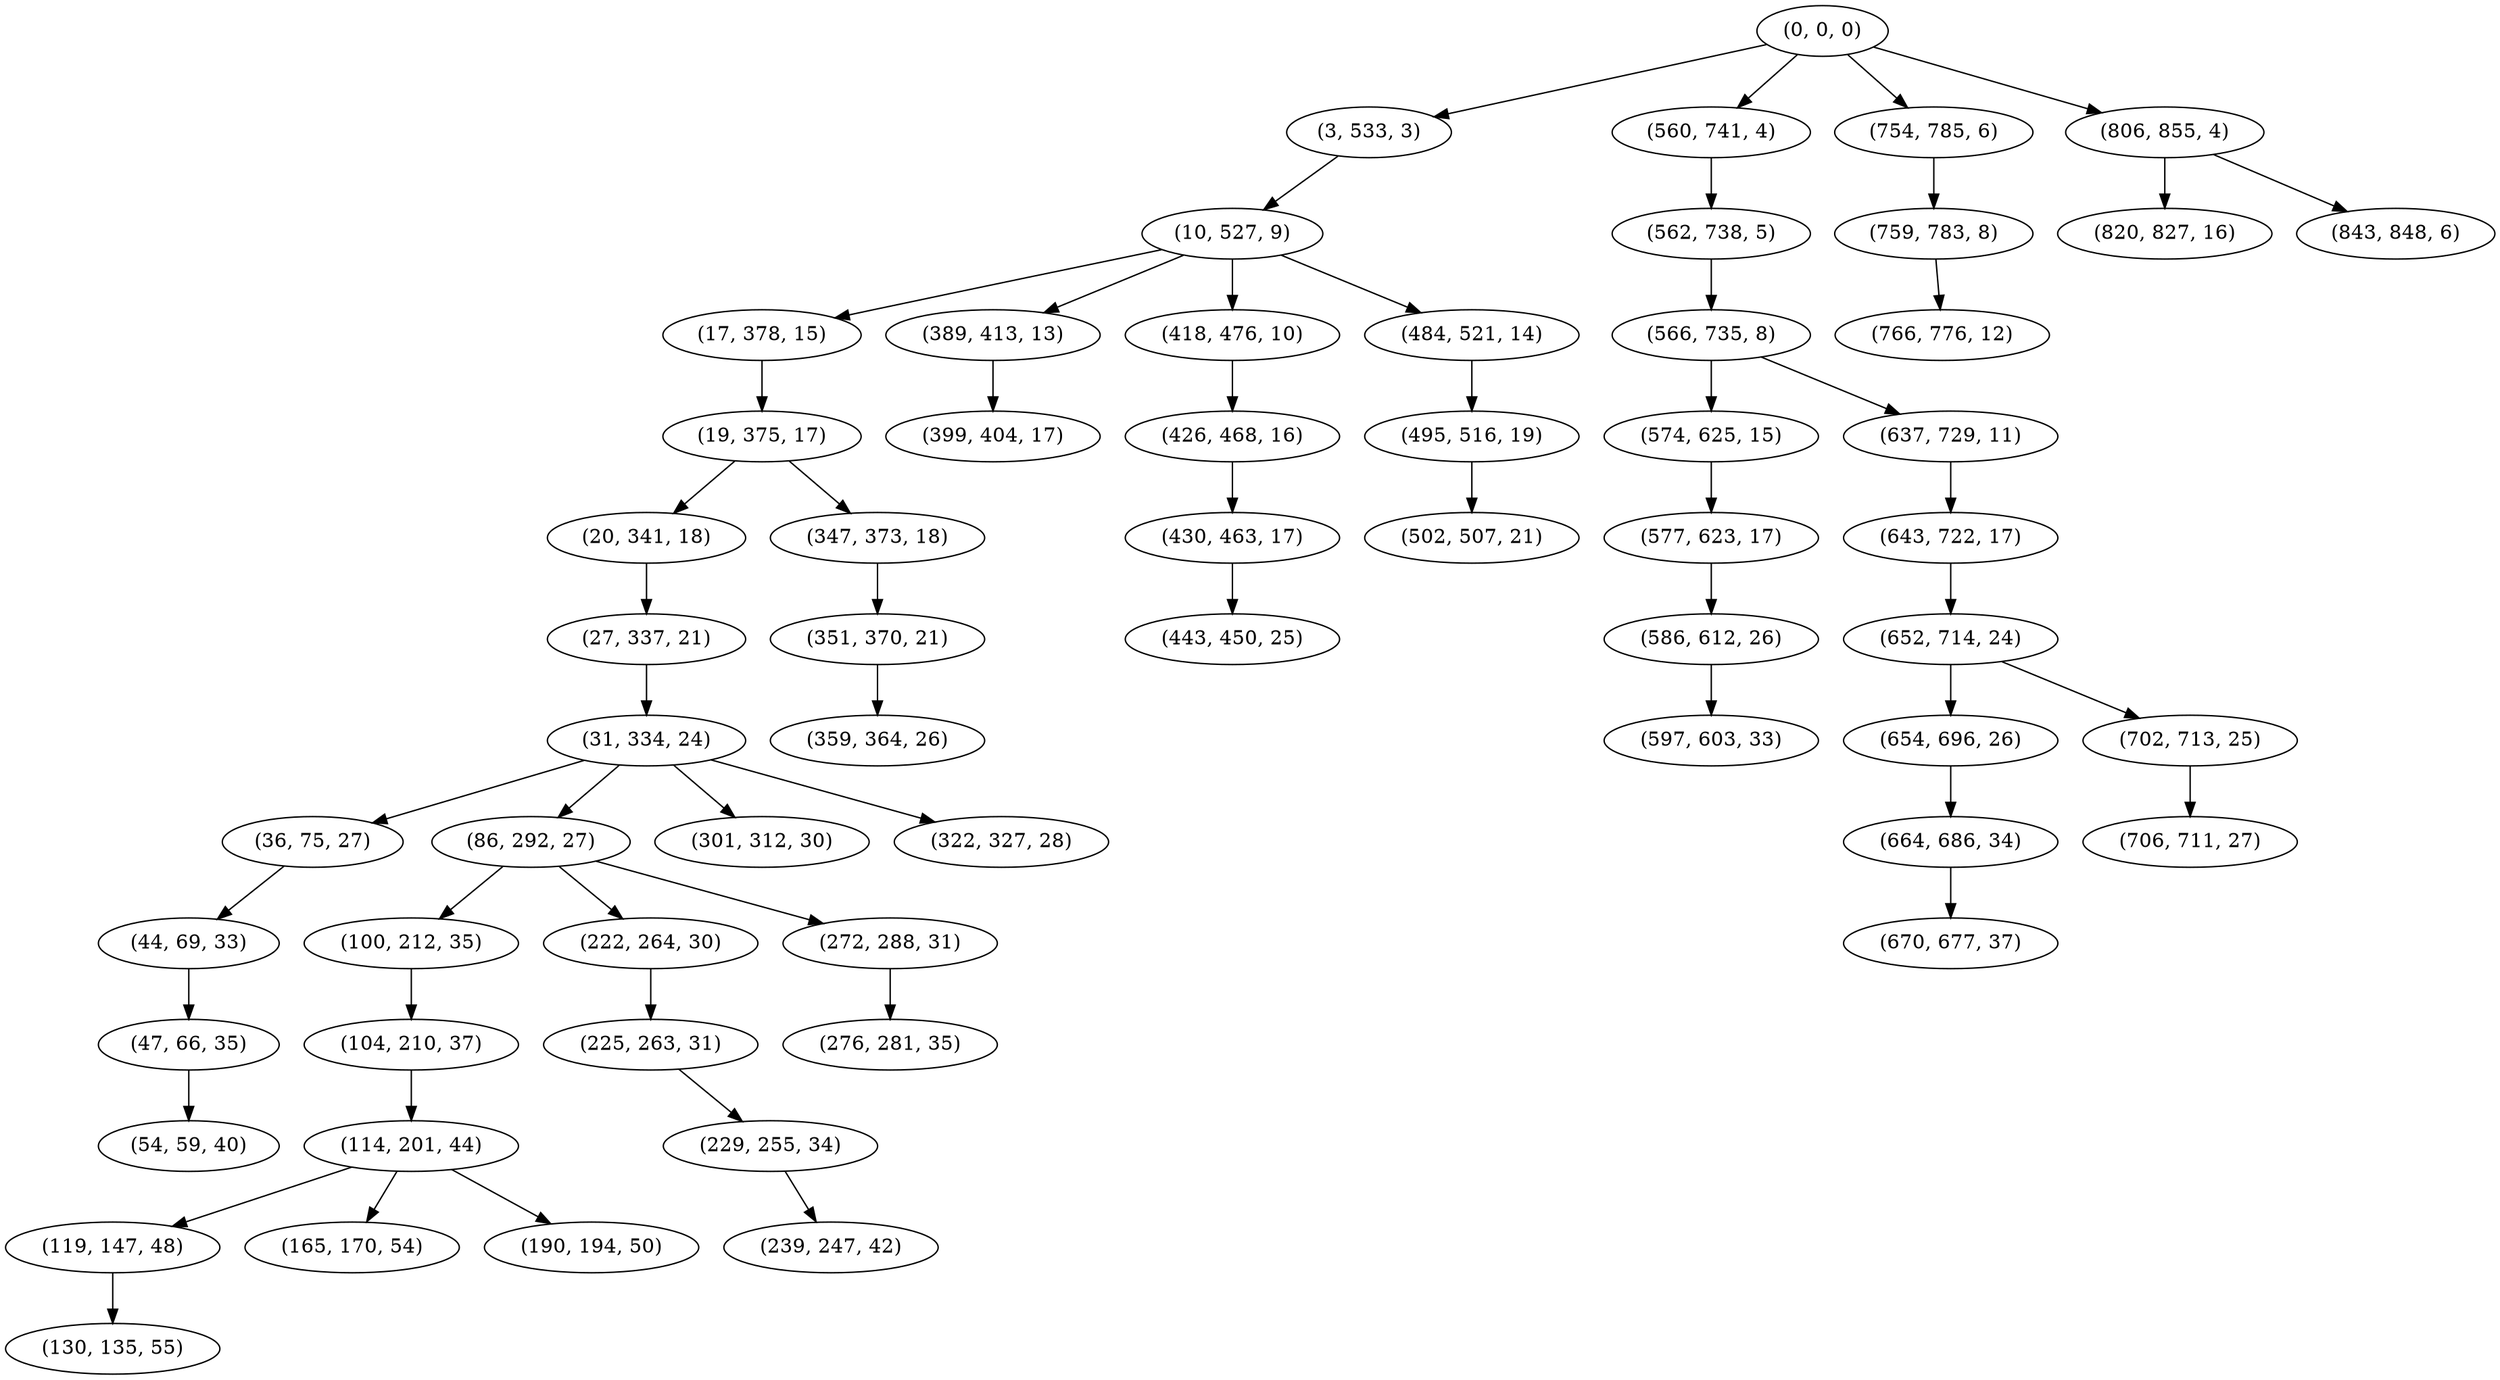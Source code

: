 digraph tree {
    "(0, 0, 0)";
    "(3, 533, 3)";
    "(10, 527, 9)";
    "(17, 378, 15)";
    "(19, 375, 17)";
    "(20, 341, 18)";
    "(27, 337, 21)";
    "(31, 334, 24)";
    "(36, 75, 27)";
    "(44, 69, 33)";
    "(47, 66, 35)";
    "(54, 59, 40)";
    "(86, 292, 27)";
    "(100, 212, 35)";
    "(104, 210, 37)";
    "(114, 201, 44)";
    "(119, 147, 48)";
    "(130, 135, 55)";
    "(165, 170, 54)";
    "(190, 194, 50)";
    "(222, 264, 30)";
    "(225, 263, 31)";
    "(229, 255, 34)";
    "(239, 247, 42)";
    "(272, 288, 31)";
    "(276, 281, 35)";
    "(301, 312, 30)";
    "(322, 327, 28)";
    "(347, 373, 18)";
    "(351, 370, 21)";
    "(359, 364, 26)";
    "(389, 413, 13)";
    "(399, 404, 17)";
    "(418, 476, 10)";
    "(426, 468, 16)";
    "(430, 463, 17)";
    "(443, 450, 25)";
    "(484, 521, 14)";
    "(495, 516, 19)";
    "(502, 507, 21)";
    "(560, 741, 4)";
    "(562, 738, 5)";
    "(566, 735, 8)";
    "(574, 625, 15)";
    "(577, 623, 17)";
    "(586, 612, 26)";
    "(597, 603, 33)";
    "(637, 729, 11)";
    "(643, 722, 17)";
    "(652, 714, 24)";
    "(654, 696, 26)";
    "(664, 686, 34)";
    "(670, 677, 37)";
    "(702, 713, 25)";
    "(706, 711, 27)";
    "(754, 785, 6)";
    "(759, 783, 8)";
    "(766, 776, 12)";
    "(806, 855, 4)";
    "(820, 827, 16)";
    "(843, 848, 6)";
    "(0, 0, 0)" -> "(3, 533, 3)";
    "(0, 0, 0)" -> "(560, 741, 4)";
    "(0, 0, 0)" -> "(754, 785, 6)";
    "(0, 0, 0)" -> "(806, 855, 4)";
    "(3, 533, 3)" -> "(10, 527, 9)";
    "(10, 527, 9)" -> "(17, 378, 15)";
    "(10, 527, 9)" -> "(389, 413, 13)";
    "(10, 527, 9)" -> "(418, 476, 10)";
    "(10, 527, 9)" -> "(484, 521, 14)";
    "(17, 378, 15)" -> "(19, 375, 17)";
    "(19, 375, 17)" -> "(20, 341, 18)";
    "(19, 375, 17)" -> "(347, 373, 18)";
    "(20, 341, 18)" -> "(27, 337, 21)";
    "(27, 337, 21)" -> "(31, 334, 24)";
    "(31, 334, 24)" -> "(36, 75, 27)";
    "(31, 334, 24)" -> "(86, 292, 27)";
    "(31, 334, 24)" -> "(301, 312, 30)";
    "(31, 334, 24)" -> "(322, 327, 28)";
    "(36, 75, 27)" -> "(44, 69, 33)";
    "(44, 69, 33)" -> "(47, 66, 35)";
    "(47, 66, 35)" -> "(54, 59, 40)";
    "(86, 292, 27)" -> "(100, 212, 35)";
    "(86, 292, 27)" -> "(222, 264, 30)";
    "(86, 292, 27)" -> "(272, 288, 31)";
    "(100, 212, 35)" -> "(104, 210, 37)";
    "(104, 210, 37)" -> "(114, 201, 44)";
    "(114, 201, 44)" -> "(119, 147, 48)";
    "(114, 201, 44)" -> "(165, 170, 54)";
    "(114, 201, 44)" -> "(190, 194, 50)";
    "(119, 147, 48)" -> "(130, 135, 55)";
    "(222, 264, 30)" -> "(225, 263, 31)";
    "(225, 263, 31)" -> "(229, 255, 34)";
    "(229, 255, 34)" -> "(239, 247, 42)";
    "(272, 288, 31)" -> "(276, 281, 35)";
    "(347, 373, 18)" -> "(351, 370, 21)";
    "(351, 370, 21)" -> "(359, 364, 26)";
    "(389, 413, 13)" -> "(399, 404, 17)";
    "(418, 476, 10)" -> "(426, 468, 16)";
    "(426, 468, 16)" -> "(430, 463, 17)";
    "(430, 463, 17)" -> "(443, 450, 25)";
    "(484, 521, 14)" -> "(495, 516, 19)";
    "(495, 516, 19)" -> "(502, 507, 21)";
    "(560, 741, 4)" -> "(562, 738, 5)";
    "(562, 738, 5)" -> "(566, 735, 8)";
    "(566, 735, 8)" -> "(574, 625, 15)";
    "(566, 735, 8)" -> "(637, 729, 11)";
    "(574, 625, 15)" -> "(577, 623, 17)";
    "(577, 623, 17)" -> "(586, 612, 26)";
    "(586, 612, 26)" -> "(597, 603, 33)";
    "(637, 729, 11)" -> "(643, 722, 17)";
    "(643, 722, 17)" -> "(652, 714, 24)";
    "(652, 714, 24)" -> "(654, 696, 26)";
    "(652, 714, 24)" -> "(702, 713, 25)";
    "(654, 696, 26)" -> "(664, 686, 34)";
    "(664, 686, 34)" -> "(670, 677, 37)";
    "(702, 713, 25)" -> "(706, 711, 27)";
    "(754, 785, 6)" -> "(759, 783, 8)";
    "(759, 783, 8)" -> "(766, 776, 12)";
    "(806, 855, 4)" -> "(820, 827, 16)";
    "(806, 855, 4)" -> "(843, 848, 6)";
}
